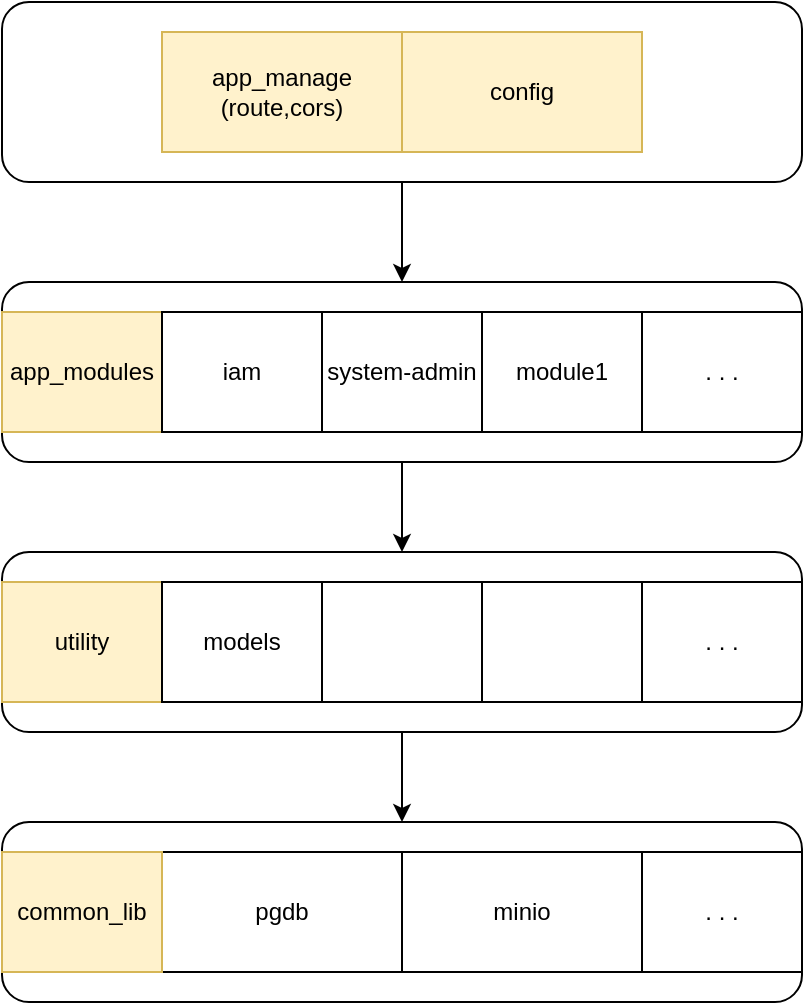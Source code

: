 <mxfile version="22.1.3" type="github">
  <diagram name="Page-1" id="6q_h9FtzISXLkknAFG1b">
    <mxGraphModel dx="880" dy="529" grid="1" gridSize="10" guides="1" tooltips="1" connect="1" arrows="1" fold="1" page="1" pageScale="1" pageWidth="827" pageHeight="1169" math="0" shadow="0">
      <root>
        <mxCell id="0" />
        <mxCell id="1" parent="0" />
        <mxCell id="Yw_mZcfW2_5spzIqeuDw-29" style="edgeStyle=orthogonalEdgeStyle;rounded=0;orthogonalLoop=1;jettySize=auto;html=1;entryX=0.5;entryY=0;entryDx=0;entryDy=0;" parent="1" source="Yw_mZcfW2_5spzIqeuDw-20" target="Yw_mZcfW2_5spzIqeuDw-21" edge="1">
          <mxGeometry relative="1" as="geometry" />
        </mxCell>
        <mxCell id="Yw_mZcfW2_5spzIqeuDw-20" value="" style="rounded=1;whiteSpace=wrap;html=1;" parent="1" vertex="1">
          <mxGeometry x="240" y="125" width="400" height="90" as="geometry" />
        </mxCell>
        <mxCell id="Yw_mZcfW2_5spzIqeuDw-15" value="" style="group;fillColor=#fad7ac;strokeColor=#b46504;" parent="1" vertex="1" connectable="0">
          <mxGeometry x="320" y="140" width="240" height="60" as="geometry" />
        </mxCell>
        <mxCell id="Yw_mZcfW2_5spzIqeuDw-1" value="config" style="rounded=0;whiteSpace=wrap;html=1;fillColor=#fff2cc;strokeColor=#d6b656;" parent="Yw_mZcfW2_5spzIqeuDw-15" vertex="1">
          <mxGeometry x="120" width="120" height="60" as="geometry" />
        </mxCell>
        <mxCell id="Yw_mZcfW2_5spzIqeuDw-3" value="app_manage&lt;br&gt;(route,cors)" style="rounded=0;whiteSpace=wrap;html=1;fillColor=#fff2cc;strokeColor=#d6b656;" parent="Yw_mZcfW2_5spzIqeuDw-15" vertex="1">
          <mxGeometry width="120" height="60" as="geometry" />
        </mxCell>
        <mxCell id="Yw_mZcfW2_5spzIqeuDw-16" value="" style="group" parent="1" vertex="1" connectable="0">
          <mxGeometry x="240" y="280" width="400" height="75" as="geometry" />
        </mxCell>
        <mxCell id="Yw_mZcfW2_5spzIqeuDw-21" value="" style="rounded=1;whiteSpace=wrap;html=1;" parent="Yw_mZcfW2_5spzIqeuDw-16" vertex="1">
          <mxGeometry y="-15" width="400" height="90" as="geometry" />
        </mxCell>
        <mxCell id="Yw_mZcfW2_5spzIqeuDw-5" value="app_modules" style="rounded=0;whiteSpace=wrap;html=1;fillColor=#fff2cc;strokeColor=#d6b656;" parent="Yw_mZcfW2_5spzIqeuDw-16" vertex="1">
          <mxGeometry width="80" height="60" as="geometry" />
        </mxCell>
        <mxCell id="Yw_mZcfW2_5spzIqeuDw-7" value="iam" style="rounded=0;whiteSpace=wrap;html=1;" parent="Yw_mZcfW2_5spzIqeuDw-16" vertex="1">
          <mxGeometry x="80" width="80" height="60" as="geometry" />
        </mxCell>
        <mxCell id="Yw_mZcfW2_5spzIqeuDw-8" value="system-admin" style="rounded=0;whiteSpace=wrap;html=1;" parent="Yw_mZcfW2_5spzIqeuDw-16" vertex="1">
          <mxGeometry x="160" width="80" height="60" as="geometry" />
        </mxCell>
        <mxCell id="Yw_mZcfW2_5spzIqeuDw-9" value="module1" style="rounded=0;whiteSpace=wrap;html=1;" parent="Yw_mZcfW2_5spzIqeuDw-16" vertex="1">
          <mxGeometry x="240" width="80" height="60" as="geometry" />
        </mxCell>
        <mxCell id="Yw_mZcfW2_5spzIqeuDw-10" value=". . ." style="rounded=0;whiteSpace=wrap;html=1;" parent="Yw_mZcfW2_5spzIqeuDw-16" vertex="1">
          <mxGeometry x="320" width="80" height="60" as="geometry" />
        </mxCell>
        <mxCell id="Yw_mZcfW2_5spzIqeuDw-30" style="edgeStyle=orthogonalEdgeStyle;rounded=0;orthogonalLoop=1;jettySize=auto;html=1;" parent="1" source="Yw_mZcfW2_5spzIqeuDw-21" target="Yw_mZcfW2_5spzIqeuDw-23" edge="1">
          <mxGeometry relative="1" as="geometry" />
        </mxCell>
        <mxCell id="HhJ6ioriaELq_mj8FlmA-8" value="" style="group" parent="1" vertex="1" connectable="0">
          <mxGeometry x="240" y="400" width="400" height="90" as="geometry" />
        </mxCell>
        <mxCell id="Yw_mZcfW2_5spzIqeuDw-23" value="" style="rounded=1;whiteSpace=wrap;html=1;" parent="HhJ6ioriaELq_mj8FlmA-8" vertex="1">
          <mxGeometry width="400" height="90" as="geometry" />
        </mxCell>
        <mxCell id="HhJ6ioriaELq_mj8FlmA-1" value="utility" style="rounded=0;whiteSpace=wrap;html=1;fillColor=#fff2cc;strokeColor=#d6b656;" parent="HhJ6ioriaELq_mj8FlmA-8" vertex="1">
          <mxGeometry y="15" width="80" height="60" as="geometry" />
        </mxCell>
        <mxCell id="Yw_mZcfW2_5spzIqeuDw-12" value="models" style="rounded=0;whiteSpace=wrap;html=1;" parent="HhJ6ioriaELq_mj8FlmA-8" vertex="1">
          <mxGeometry x="80" y="15" width="80" height="60" as="geometry" />
        </mxCell>
        <mxCell id="HhJ6ioriaELq_mj8FlmA-2" value="" style="rounded=0;whiteSpace=wrap;html=1;" parent="HhJ6ioriaELq_mj8FlmA-8" vertex="1">
          <mxGeometry x="160" y="15" width="80" height="60" as="geometry" />
        </mxCell>
        <mxCell id="HhJ6ioriaELq_mj8FlmA-4" value="" style="rounded=0;whiteSpace=wrap;html=1;" parent="HhJ6ioriaELq_mj8FlmA-8" vertex="1">
          <mxGeometry x="240" y="15" width="80" height="60" as="geometry" />
        </mxCell>
        <mxCell id="HhJ6ioriaELq_mj8FlmA-6" value=". . ." style="rounded=0;whiteSpace=wrap;html=1;" parent="HhJ6ioriaELq_mj8FlmA-8" vertex="1">
          <mxGeometry x="320" y="15" width="80" height="60" as="geometry" />
        </mxCell>
        <mxCell id="HhJ6ioriaELq_mj8FlmA-10" style="edgeStyle=orthogonalEdgeStyle;rounded=0;orthogonalLoop=1;jettySize=auto;html=1;entryX=0.5;entryY=0;entryDx=0;entryDy=0;" parent="1" source="Yw_mZcfW2_5spzIqeuDw-23" target="HhJ6ioriaELq_mj8FlmA-7" edge="1">
          <mxGeometry relative="1" as="geometry" />
        </mxCell>
        <mxCell id="HhJ6ioriaELq_mj8FlmA-7" value="" style="rounded=1;whiteSpace=wrap;html=1;" parent="1" vertex="1">
          <mxGeometry x="240" y="535" width="400" height="90" as="geometry" />
        </mxCell>
        <mxCell id="Yw_mZcfW2_5spzIqeuDw-2" value="pgdb" style="rounded=0;whiteSpace=wrap;html=1;" parent="1" vertex="1">
          <mxGeometry x="320" y="550" width="120" height="60" as="geometry" />
        </mxCell>
        <mxCell id="Yw_mZcfW2_5spzIqeuDw-4" value="minio" style="rounded=0;whiteSpace=wrap;html=1;align=center;" parent="1" vertex="1">
          <mxGeometry x="440" y="550" width="120" height="60" as="geometry" />
        </mxCell>
        <mxCell id="HhJ6ioriaELq_mj8FlmA-11" value=". . ." style="rounded=0;whiteSpace=wrap;html=1;align=center;" parent="1" vertex="1">
          <mxGeometry x="560" y="550" width="80" height="60" as="geometry" />
        </mxCell>
        <mxCell id="HhJ6ioriaELq_mj8FlmA-12" value="common_lib" style="rounded=0;whiteSpace=wrap;html=1;align=center;fillColor=#fff2cc;strokeColor=#d6b656;" parent="1" vertex="1">
          <mxGeometry x="240" y="550" width="80" height="60" as="geometry" />
        </mxCell>
      </root>
    </mxGraphModel>
  </diagram>
</mxfile>
